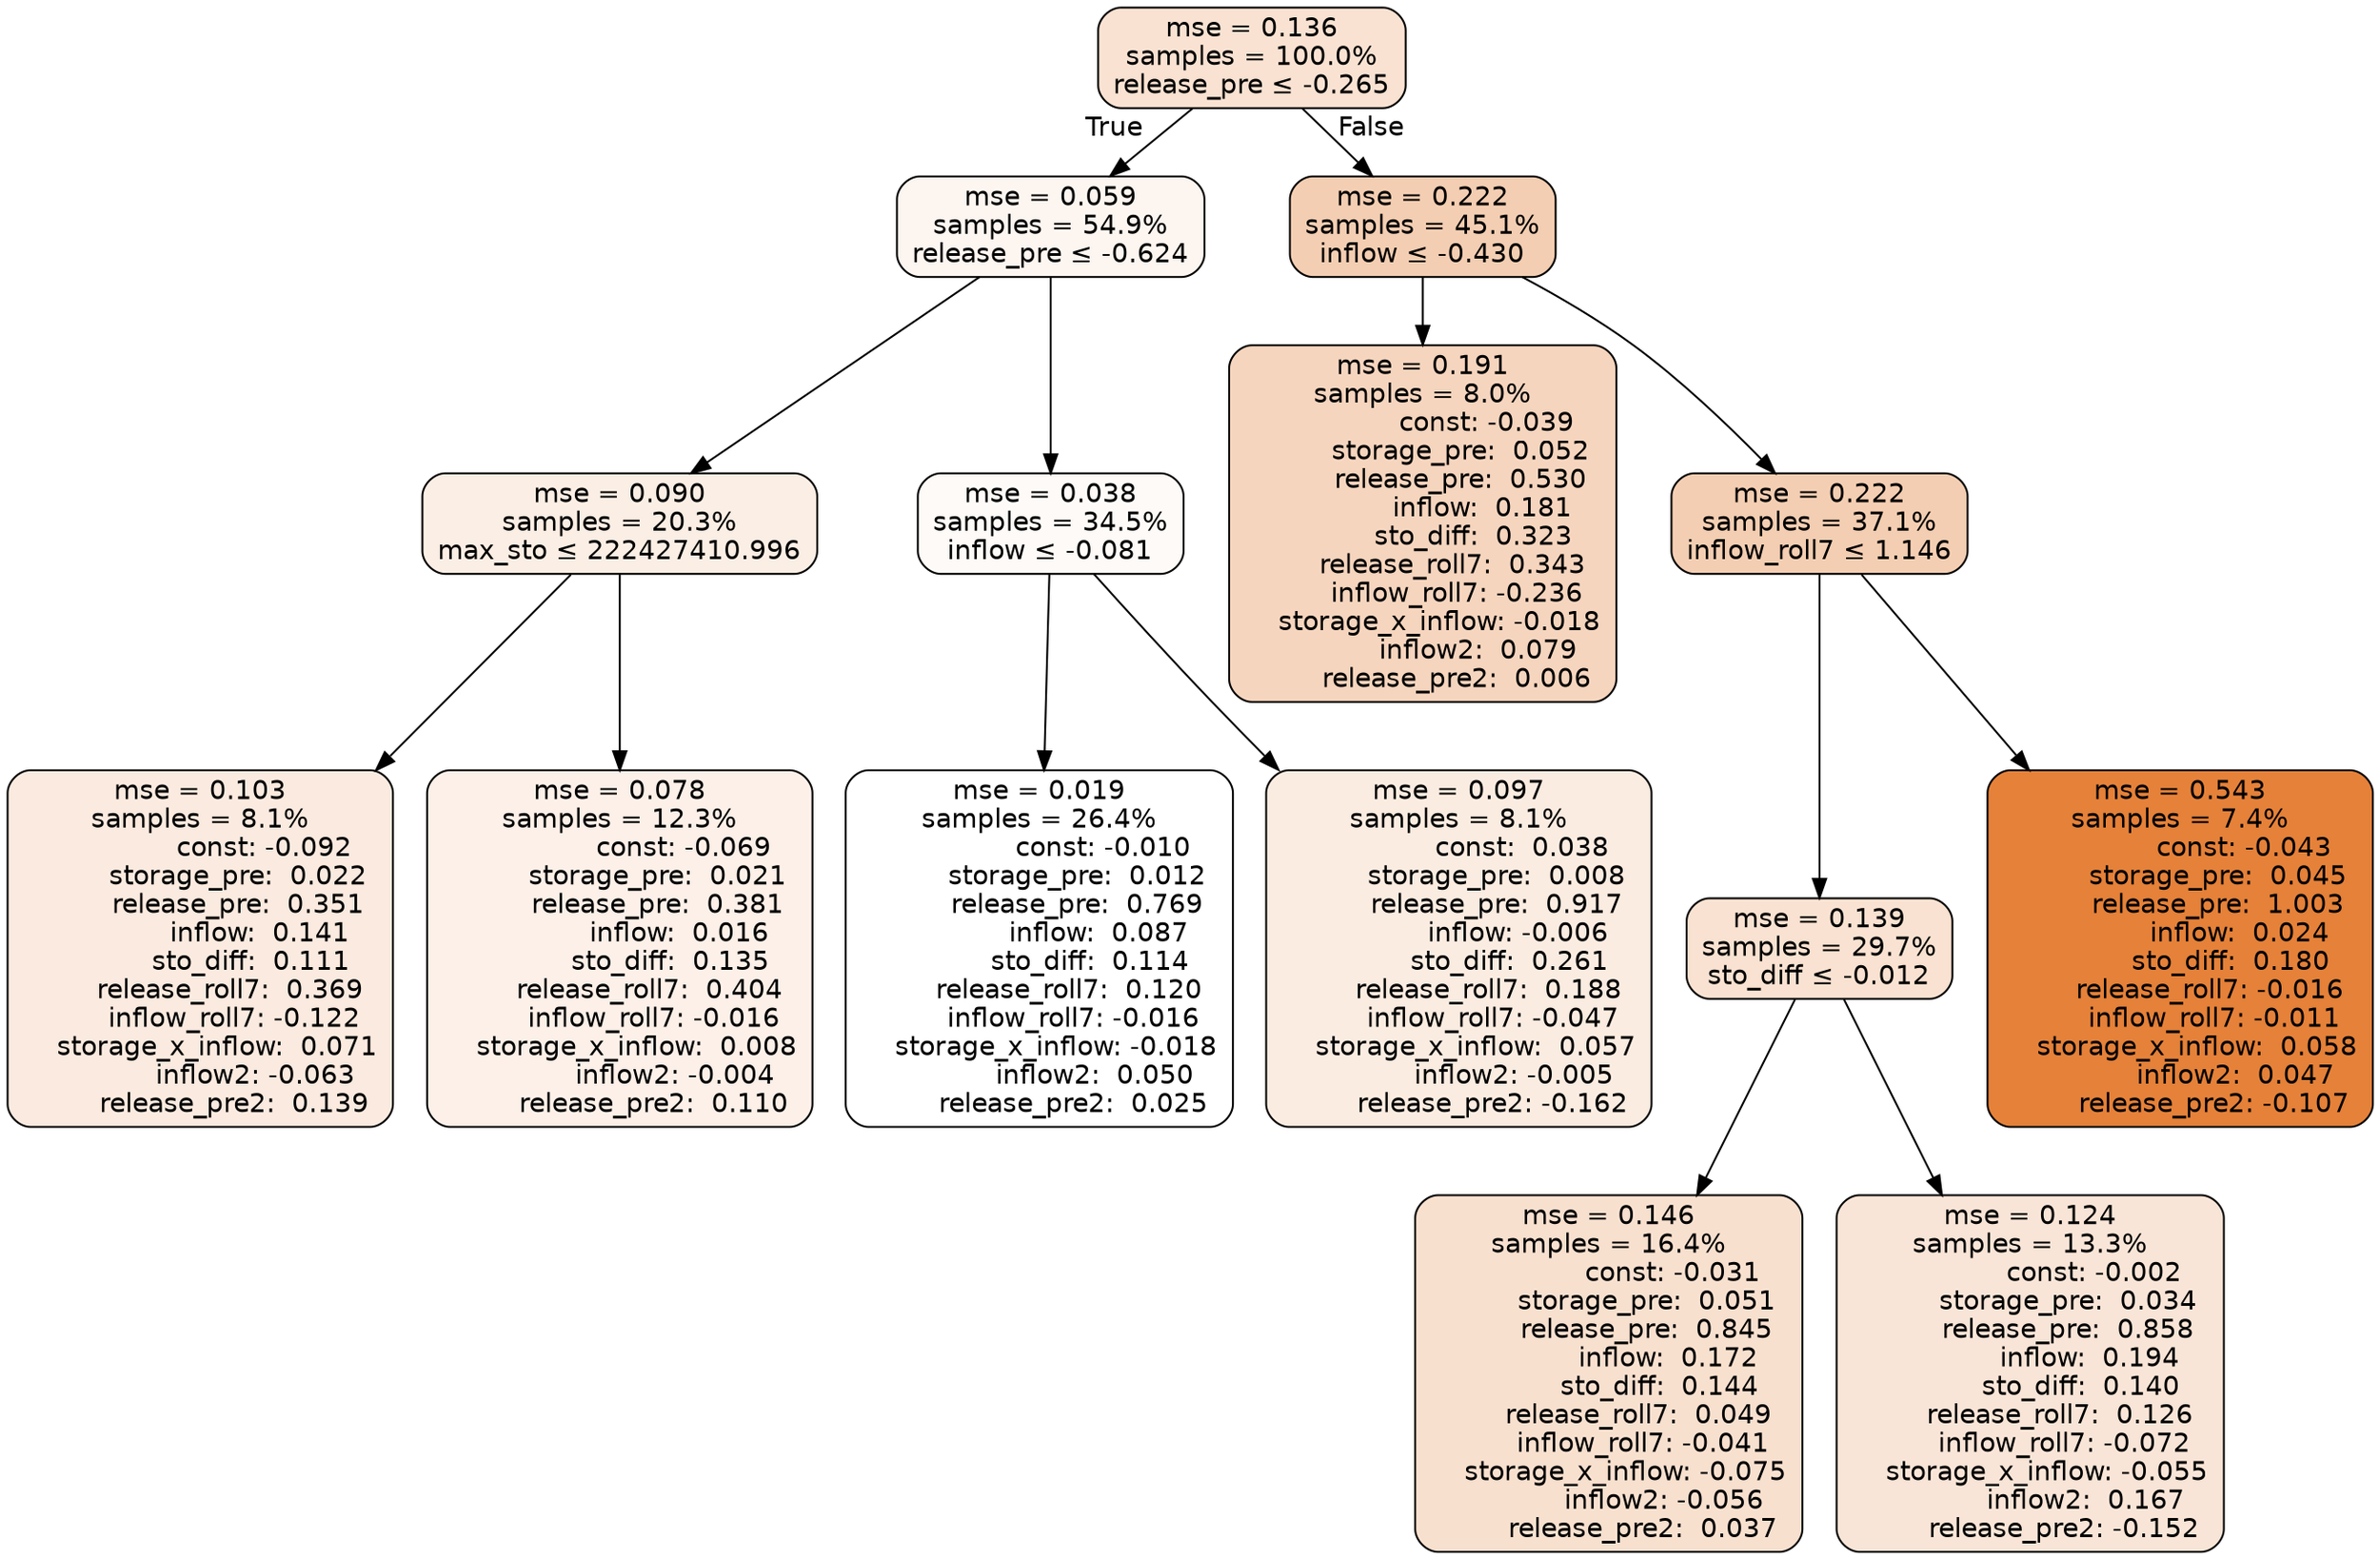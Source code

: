 digraph tree {
bgcolor="transparent"
node [shape=rectangle, style="filled, rounded", color="black", fontname=helvetica] ;
edge [fontname=helvetica] ;
	"0" [label="mse = 0.136
samples = 100.0%
release_pre &le; -0.265", fillcolor="#f9e2d2"]
	"1" [label="mse = 0.059
samples = 54.9%
release_pre &le; -0.624", fillcolor="#fdf5f0"]
	"2" [label="mse = 0.090
samples = 20.3%
max_sto &le; 222427410.996", fillcolor="#fbeee4"]
	"3" [label="mse = 0.103
samples = 8.1%
               const: -0.092
         storage_pre:  0.022
         release_pre:  0.351
              inflow:  0.141
            sto_diff:  0.111
       release_roll7:  0.369
        inflow_roll7: -0.122
    storage_x_inflow:  0.071
             inflow2: -0.063
        release_pre2:  0.139", fillcolor="#faeadf"]
	"4" [label="mse = 0.078
samples = 12.3%
               const: -0.069
         storage_pre:  0.021
         release_pre:  0.381
              inflow:  0.016
            sto_diff:  0.135
       release_roll7:  0.404
        inflow_roll7: -0.016
    storage_x_inflow:  0.008
             inflow2: -0.004
        release_pre2:  0.110", fillcolor="#fcf0e8"]
	"5" [label="mse = 0.038
samples = 34.5%
inflow &le; -0.081", fillcolor="#fefaf7"]
	"6" [label="mse = 0.019
samples = 26.4%
               const: -0.010
         storage_pre:  0.012
         release_pre:  0.769
              inflow:  0.087
            sto_diff:  0.114
       release_roll7:  0.120
        inflow_roll7: -0.016
    storage_x_inflow: -0.018
             inflow2:  0.050
        release_pre2:  0.025", fillcolor="#ffffff"]
	"7" [label="mse = 0.097
samples = 8.1%
               const:  0.038
         storage_pre:  0.008
         release_pre:  0.917
              inflow: -0.006
            sto_diff:  0.261
       release_roll7:  0.188
        inflow_roll7: -0.047
    storage_x_inflow:  0.057
             inflow2: -0.005
        release_pre2: -0.162", fillcolor="#fbece1"]
	"8" [label="mse = 0.222
samples = 45.1%
inflow &le; -0.430", fillcolor="#f4ceb2"]
	"9" [label="mse = 0.191
samples = 8.0%
               const: -0.039
         storage_pre:  0.052
         release_pre:  0.530
              inflow:  0.181
            sto_diff:  0.323
       release_roll7:  0.343
        inflow_roll7: -0.236
    storage_x_inflow: -0.018
             inflow2:  0.079
        release_pre2:  0.006", fillcolor="#f6d5be"]
	"10" [label="mse = 0.222
samples = 37.1%
inflow_roll7 &le; 1.146", fillcolor="#f4ceb2"]
	"11" [label="mse = 0.139
samples = 29.7%
sto_diff &le; -0.012", fillcolor="#f9e2d1"]
	"12" [label="mse = 0.146
samples = 16.4%
               const: -0.031
         storage_pre:  0.051
         release_pre:  0.845
              inflow:  0.172
            sto_diff:  0.144
       release_roll7:  0.049
        inflow_roll7: -0.041
    storage_x_inflow: -0.075
             inflow2: -0.056
        release_pre2:  0.037", fillcolor="#f8e0cf"]
	"13" [label="mse = 0.124
samples = 13.3%
               const: -0.002
         storage_pre:  0.034
         release_pre:  0.858
              inflow:  0.194
            sto_diff:  0.140
       release_roll7:  0.126
        inflow_roll7: -0.072
    storage_x_inflow: -0.055
             inflow2:  0.167
        release_pre2: -0.152", fillcolor="#f9e5d7"]
	"14" [label="mse = 0.543
samples = 7.4%
               const: -0.043
         storage_pre:  0.045
         release_pre:  1.003
              inflow:  0.024
            sto_diff:  0.180
       release_roll7: -0.016
        inflow_roll7: -0.011
    storage_x_inflow:  0.058
             inflow2:  0.047
        release_pre2: -0.107", fillcolor="#e58139"]

	"0" -> "1" [labeldistance=2.5, labelangle=45, headlabel="True"]
	"1" -> "2"
	"2" -> "3"
	"2" -> "4"
	"1" -> "5"
	"5" -> "6"
	"5" -> "7"
	"0" -> "8" [labeldistance=2.5, labelangle=-45, headlabel="False"]
	"8" -> "9"
	"8" -> "10"
	"10" -> "11"
	"11" -> "12"
	"11" -> "13"
	"10" -> "14"
}
